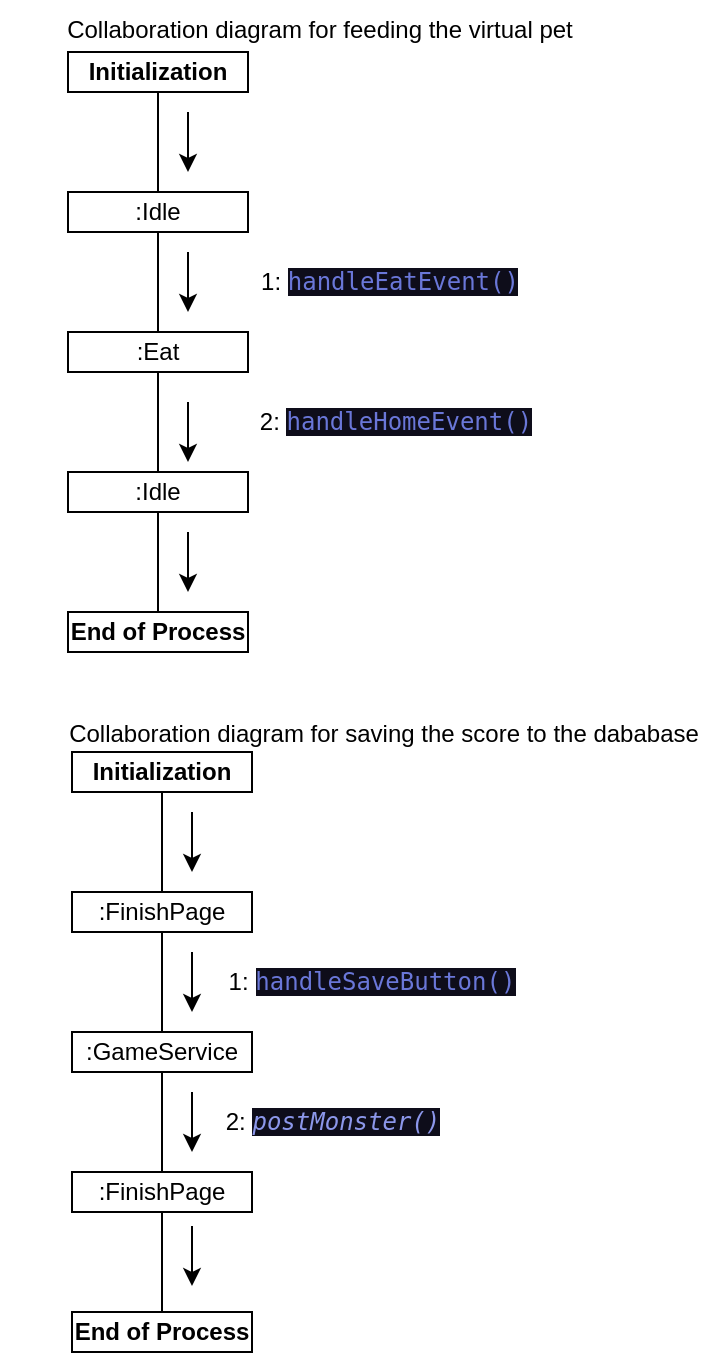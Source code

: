 <mxfile version="18.2.0" type="github">
  <diagram id="kMEZ-_VJJsFNROsSu5cZ" name="Page-1">
    <mxGraphModel dx="765" dy="419" grid="0" gridSize="10" guides="1" tooltips="1" connect="1" arrows="1" fold="1" page="1" pageScale="1" pageWidth="827" pageHeight="1169" math="0" shadow="0">
      <root>
        <mxCell id="0" />
        <mxCell id="1" parent="0" />
        <mxCell id="nb9kuE79MfEKbNQdYI47-2" value="Collaboration diagram for saving the score to the dababase" style="text;html=1;strokeColor=none;fillColor=none;align=center;verticalAlign=middle;whiteSpace=wrap;rounded=0;" vertex="1" parent="1">
          <mxGeometry x="36" y="366" width="320" height="30" as="geometry" />
        </mxCell>
        <mxCell id="nb9kuE79MfEKbNQdYI47-7" style="edgeStyle=orthogonalEdgeStyle;rounded=0;orthogonalLoop=1;jettySize=auto;html=1;entryX=0.5;entryY=0;entryDx=0;entryDy=0;endArrow=none;endFill=0;" edge="1" parent="1" source="nb9kuE79MfEKbNQdYI47-3" target="nb9kuE79MfEKbNQdYI47-5">
          <mxGeometry relative="1" as="geometry" />
        </mxCell>
        <mxCell id="nb9kuE79MfEKbNQdYI47-3" value="&lt;b&gt;Initialization&lt;/b&gt;" style="rounded=0;whiteSpace=wrap;html=1;" vertex="1" parent="1">
          <mxGeometry x="40" y="390" width="90" height="20" as="geometry" />
        </mxCell>
        <mxCell id="nb9kuE79MfEKbNQdYI47-12" style="edgeStyle=orthogonalEdgeStyle;rounded=0;orthogonalLoop=1;jettySize=auto;html=1;entryX=0.5;entryY=0;entryDx=0;entryDy=0;endArrow=none;endFill=0;" edge="1" parent="1" source="nb9kuE79MfEKbNQdYI47-5" target="nb9kuE79MfEKbNQdYI47-11">
          <mxGeometry relative="1" as="geometry" />
        </mxCell>
        <mxCell id="nb9kuE79MfEKbNQdYI47-5" value=":FinishPage" style="rounded=0;whiteSpace=wrap;html=1;" vertex="1" parent="1">
          <mxGeometry x="40" y="460" width="90" height="20" as="geometry" />
        </mxCell>
        <mxCell id="nb9kuE79MfEKbNQdYI47-8" value="" style="endArrow=classic;html=1;rounded=0;" edge="1" parent="1">
          <mxGeometry width="50" height="50" relative="1" as="geometry">
            <mxPoint x="100" y="420" as="sourcePoint" />
            <mxPoint x="100" y="450" as="targetPoint" />
          </mxGeometry>
        </mxCell>
        <mxCell id="nb9kuE79MfEKbNQdYI47-9" value="1:&amp;nbsp;&lt;span style=&quot;color: rgb(106, 119, 216); background-color: rgb(14, 13, 26); font-family: &amp;quot;JetBrains Mono&amp;quot;, &amp;quot;Fira Code&amp;quot;, monospace, Menlo, Monaco, &amp;quot;Courier New&amp;quot;, monospace;&quot;&gt;handleSaveButton()&lt;/span&gt;" style="text;html=1;strokeColor=none;fillColor=none;align=center;verticalAlign=middle;whiteSpace=wrap;rounded=0;" vertex="1" parent="1">
          <mxGeometry x="110" y="490" width="160" height="30" as="geometry" />
        </mxCell>
        <mxCell id="nb9kuE79MfEKbNQdYI47-15" style="edgeStyle=orthogonalEdgeStyle;rounded=0;orthogonalLoop=1;jettySize=auto;html=1;endArrow=none;endFill=0;" edge="1" parent="1" source="nb9kuE79MfEKbNQdYI47-11" target="nb9kuE79MfEKbNQdYI47-14">
          <mxGeometry relative="1" as="geometry" />
        </mxCell>
        <mxCell id="nb9kuE79MfEKbNQdYI47-11" value=":GameService" style="rounded=0;whiteSpace=wrap;html=1;" vertex="1" parent="1">
          <mxGeometry x="40" y="530" width="90" height="20" as="geometry" />
        </mxCell>
        <mxCell id="nb9kuE79MfEKbNQdYI47-13" value="" style="endArrow=classic;html=1;rounded=0;" edge="1" parent="1">
          <mxGeometry width="50" height="50" relative="1" as="geometry">
            <mxPoint x="100" y="490" as="sourcePoint" />
            <mxPoint x="100" y="520" as="targetPoint" />
          </mxGeometry>
        </mxCell>
        <mxCell id="nb9kuE79MfEKbNQdYI47-20" style="edgeStyle=orthogonalEdgeStyle;rounded=0;orthogonalLoop=1;jettySize=auto;html=1;entryX=0.5;entryY=0;entryDx=0;entryDy=0;endArrow=none;endFill=0;" edge="1" parent="1" source="nb9kuE79MfEKbNQdYI47-14" target="nb9kuE79MfEKbNQdYI47-19">
          <mxGeometry relative="1" as="geometry" />
        </mxCell>
        <mxCell id="nb9kuE79MfEKbNQdYI47-14" value=":FinishPage" style="rounded=0;whiteSpace=wrap;html=1;" vertex="1" parent="1">
          <mxGeometry x="40" y="600" width="90" height="20" as="geometry" />
        </mxCell>
        <mxCell id="nb9kuE79MfEKbNQdYI47-16" value="" style="endArrow=classic;html=1;rounded=0;" edge="1" parent="1">
          <mxGeometry width="50" height="50" relative="1" as="geometry">
            <mxPoint x="100" y="560" as="sourcePoint" />
            <mxPoint x="100" y="590" as="targetPoint" />
          </mxGeometry>
        </mxCell>
        <mxCell id="nb9kuE79MfEKbNQdYI47-17" value="2:&amp;nbsp;&lt;span style=&quot;color: rgb(140, 151, 234); font-style: italic; background-color: rgb(14, 13, 26); font-family: &amp;quot;JetBrains Mono&amp;quot;, &amp;quot;Fira Code&amp;quot;, monospace, Menlo, Monaco, &amp;quot;Courier New&amp;quot;, monospace;&quot;&gt;postMonster()&lt;/span&gt;" style="text;html=1;align=center;verticalAlign=middle;resizable=0;points=[];autosize=1;strokeColor=none;fillColor=none;" vertex="1" parent="1">
          <mxGeometry x="110" y="565" width="120" height="20" as="geometry" />
        </mxCell>
        <mxCell id="nb9kuE79MfEKbNQdYI47-19" value="&lt;b&gt;End of Process&lt;/b&gt;" style="rounded=0;whiteSpace=wrap;html=1;" vertex="1" parent="1">
          <mxGeometry x="40" y="670" width="90" height="20" as="geometry" />
        </mxCell>
        <mxCell id="nb9kuE79MfEKbNQdYI47-21" value="" style="endArrow=classic;html=1;rounded=0;" edge="1" parent="1">
          <mxGeometry width="50" height="50" relative="1" as="geometry">
            <mxPoint x="100" y="627" as="sourcePoint" />
            <mxPoint x="100" y="657" as="targetPoint" />
          </mxGeometry>
        </mxCell>
        <mxCell id="nb9kuE79MfEKbNQdYI47-26" style="edgeStyle=orthogonalEdgeStyle;rounded=0;orthogonalLoop=1;jettySize=auto;html=1;entryX=0.5;entryY=0;entryDx=0;entryDy=0;endArrow=none;endFill=0;" edge="1" parent="1" source="nb9kuE79MfEKbNQdYI47-24" target="nb9kuE79MfEKbNQdYI47-25">
          <mxGeometry relative="1" as="geometry" />
        </mxCell>
        <mxCell id="nb9kuE79MfEKbNQdYI47-24" value="&lt;b&gt;Initialization&lt;/b&gt;" style="rounded=0;whiteSpace=wrap;html=1;" vertex="1" parent="1">
          <mxGeometry x="38" y="40" width="90" height="20" as="geometry" />
        </mxCell>
        <mxCell id="nb9kuE79MfEKbNQdYI47-29" style="edgeStyle=orthogonalEdgeStyle;rounded=0;orthogonalLoop=1;jettySize=auto;html=1;entryX=0.5;entryY=0;entryDx=0;entryDy=0;endArrow=none;endFill=0;" edge="1" parent="1" source="nb9kuE79MfEKbNQdYI47-25" target="nb9kuE79MfEKbNQdYI47-28">
          <mxGeometry relative="1" as="geometry" />
        </mxCell>
        <mxCell id="nb9kuE79MfEKbNQdYI47-25" value=":Idle" style="rounded=0;whiteSpace=wrap;html=1;" vertex="1" parent="1">
          <mxGeometry x="38" y="110" width="90" height="20" as="geometry" />
        </mxCell>
        <mxCell id="nb9kuE79MfEKbNQdYI47-27" value="" style="endArrow=classic;html=1;rounded=0;" edge="1" parent="1">
          <mxGeometry width="50" height="50" relative="1" as="geometry">
            <mxPoint x="98" y="70" as="sourcePoint" />
            <mxPoint x="98" y="100" as="targetPoint" />
          </mxGeometry>
        </mxCell>
        <mxCell id="nb9kuE79MfEKbNQdYI47-33" style="edgeStyle=orthogonalEdgeStyle;rounded=0;orthogonalLoop=1;jettySize=auto;html=1;entryX=0.5;entryY=0;entryDx=0;entryDy=0;endArrow=none;endFill=0;" edge="1" parent="1" source="nb9kuE79MfEKbNQdYI47-28" target="nb9kuE79MfEKbNQdYI47-32">
          <mxGeometry relative="1" as="geometry" />
        </mxCell>
        <mxCell id="nb9kuE79MfEKbNQdYI47-28" value=":Eat" style="rounded=0;whiteSpace=wrap;html=1;" vertex="1" parent="1">
          <mxGeometry x="38" y="180" width="90" height="20" as="geometry" />
        </mxCell>
        <mxCell id="nb9kuE79MfEKbNQdYI47-30" value="" style="endArrow=classic;html=1;rounded=0;" edge="1" parent="1">
          <mxGeometry width="50" height="50" relative="1" as="geometry">
            <mxPoint x="98" y="140" as="sourcePoint" />
            <mxPoint x="98" y="170" as="targetPoint" />
          </mxGeometry>
        </mxCell>
        <mxCell id="nb9kuE79MfEKbNQdYI47-31" value="1:&amp;nbsp;&lt;span style=&quot;color: rgb(106, 119, 216); background-color: rgb(14, 13, 26); font-family: &amp;quot;JetBrains Mono&amp;quot;, &amp;quot;Fira Code&amp;quot;, monospace, Menlo, Monaco, &amp;quot;Courier New&amp;quot;, monospace;&quot;&gt;handleEatEvent()&lt;/span&gt;" style="text;html=1;strokeColor=none;fillColor=none;align=center;verticalAlign=middle;whiteSpace=wrap;rounded=0;" vertex="1" parent="1">
          <mxGeometry x="119" y="140" width="160" height="30" as="geometry" />
        </mxCell>
        <mxCell id="nb9kuE79MfEKbNQdYI47-41" style="edgeStyle=orthogonalEdgeStyle;rounded=0;orthogonalLoop=1;jettySize=auto;html=1;entryX=0.5;entryY=0;entryDx=0;entryDy=0;endArrow=none;endFill=0;" edge="1" parent="1" source="nb9kuE79MfEKbNQdYI47-32" target="nb9kuE79MfEKbNQdYI47-40">
          <mxGeometry relative="1" as="geometry" />
        </mxCell>
        <mxCell id="nb9kuE79MfEKbNQdYI47-32" value=":Idle" style="rounded=0;whiteSpace=wrap;html=1;" vertex="1" parent="1">
          <mxGeometry x="38" y="250" width="90" height="20" as="geometry" />
        </mxCell>
        <mxCell id="nb9kuE79MfEKbNQdYI47-34" value="" style="endArrow=classic;html=1;rounded=0;" edge="1" parent="1">
          <mxGeometry width="50" height="50" relative="1" as="geometry">
            <mxPoint x="98" y="215" as="sourcePoint" />
            <mxPoint x="98" y="245" as="targetPoint" />
          </mxGeometry>
        </mxCell>
        <mxCell id="nb9kuE79MfEKbNQdYI47-35" value="2:&amp;nbsp;&lt;span style=&quot;color: rgb(106, 119, 216); background-color: rgb(14, 13, 26); font-family: &amp;quot;JetBrains Mono&amp;quot;, &amp;quot;Fira Code&amp;quot;, monospace, Menlo, Monaco, &amp;quot;Courier New&amp;quot;, monospace;&quot;&gt;handleHomeEvent()&lt;/span&gt;" style="text;html=1;strokeColor=none;fillColor=none;align=center;verticalAlign=middle;whiteSpace=wrap;rounded=0;" vertex="1" parent="1">
          <mxGeometry x="122" y="210" width="160" height="30" as="geometry" />
        </mxCell>
        <mxCell id="nb9kuE79MfEKbNQdYI47-40" value="&lt;b&gt;End of Process&lt;/b&gt;" style="rounded=0;whiteSpace=wrap;html=1;" vertex="1" parent="1">
          <mxGeometry x="38" y="320" width="90" height="20" as="geometry" />
        </mxCell>
        <mxCell id="nb9kuE79MfEKbNQdYI47-42" value="" style="endArrow=classic;html=1;rounded=0;" edge="1" parent="1">
          <mxGeometry width="50" height="50" relative="1" as="geometry">
            <mxPoint x="98" y="280" as="sourcePoint" />
            <mxPoint x="98" y="310" as="targetPoint" />
          </mxGeometry>
        </mxCell>
        <mxCell id="nb9kuE79MfEKbNQdYI47-43" value="Collaboration diagram for feeding the virtual pet" style="text;html=1;strokeColor=none;fillColor=none;align=center;verticalAlign=middle;whiteSpace=wrap;rounded=0;" vertex="1" parent="1">
          <mxGeometry x="4" y="14" width="320" height="30" as="geometry" />
        </mxCell>
      </root>
    </mxGraphModel>
  </diagram>
</mxfile>
